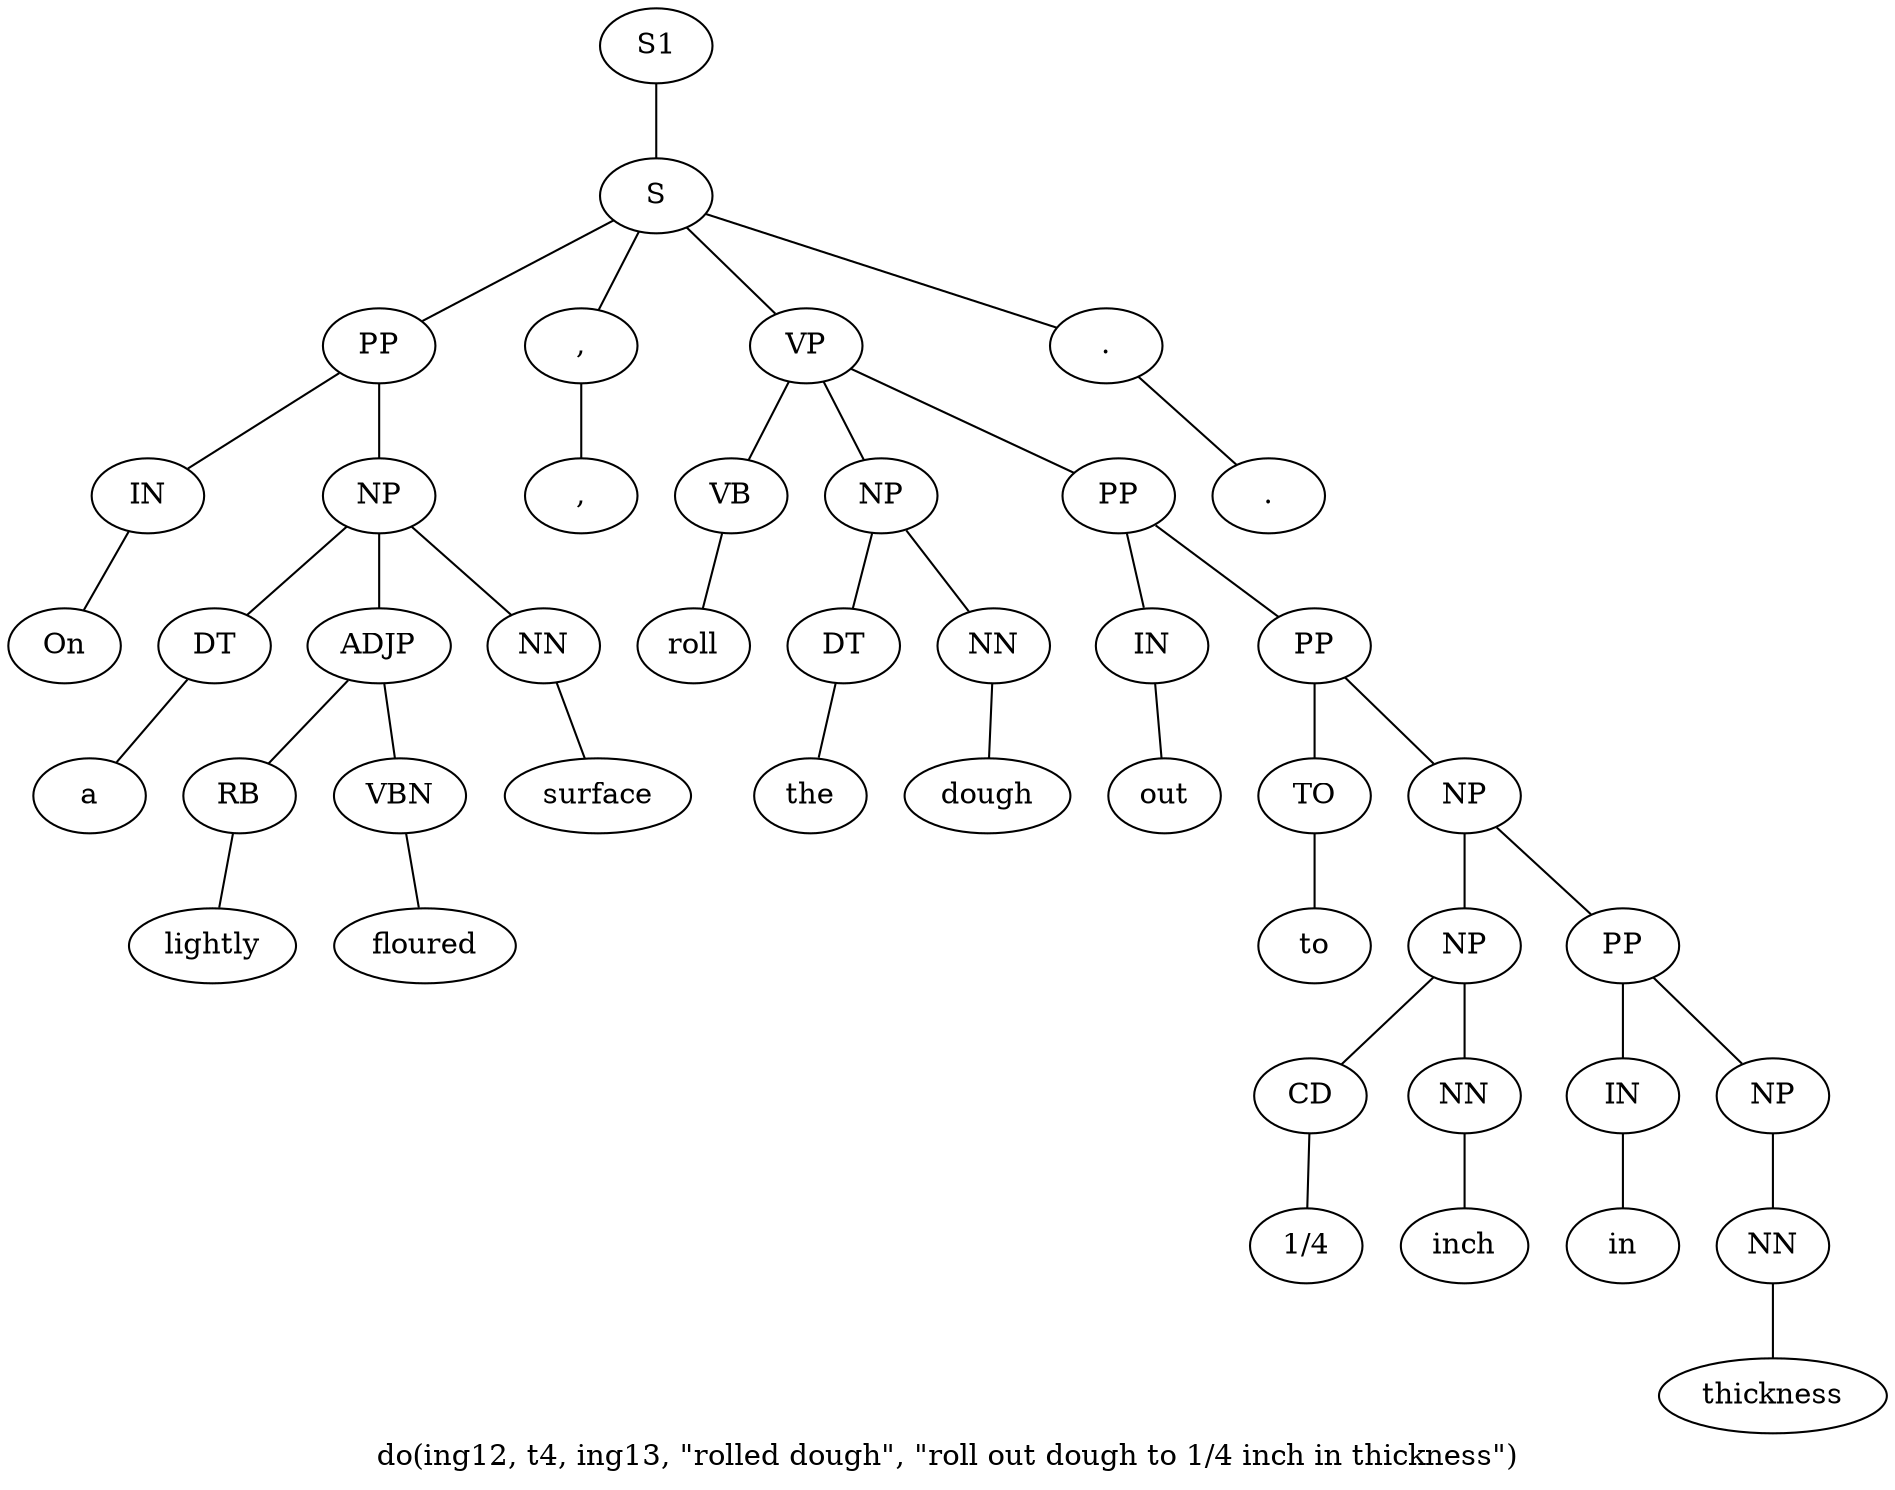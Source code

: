 graph SyntaxGraph {
	label = "do(ing12, t4, ing13, \"rolled dough\", \"roll out dough to 1/4 inch in thickness\")";
	Node0 [label="S1"];
	Node1 [label="S"];
	Node2 [label="PP"];
	Node3 [label="IN"];
	Node4 [label="On"];
	Node5 [label="NP"];
	Node6 [label="DT"];
	Node7 [label="a"];
	Node8 [label="ADJP"];
	Node9 [label="RB"];
	Node10 [label="lightly"];
	Node11 [label="VBN"];
	Node12 [label="floured"];
	Node13 [label="NN"];
	Node14 [label="surface"];
	Node15 [label=","];
	Node16 [label=","];
	Node17 [label="VP"];
	Node18 [label="VB"];
	Node19 [label="roll"];
	Node20 [label="NP"];
	Node21 [label="DT"];
	Node22 [label="the"];
	Node23 [label="NN"];
	Node24 [label="dough"];
	Node25 [label="PP"];
	Node26 [label="IN"];
	Node27 [label="out"];
	Node28 [label="PP"];
	Node29 [label="TO"];
	Node30 [label="to"];
	Node31 [label="NP"];
	Node32 [label="NP"];
	Node33 [label="CD"];
	Node34 [label="1/4"];
	Node35 [label="NN"];
	Node36 [label="inch"];
	Node37 [label="PP"];
	Node38 [label="IN"];
	Node39 [label="in"];
	Node40 [label="NP"];
	Node41 [label="NN"];
	Node42 [label="thickness"];
	Node43 [label="."];
	Node44 [label="."];

	Node0 -- Node1;
	Node1 -- Node2;
	Node1 -- Node15;
	Node1 -- Node17;
	Node1 -- Node43;
	Node2 -- Node3;
	Node2 -- Node5;
	Node3 -- Node4;
	Node5 -- Node6;
	Node5 -- Node8;
	Node5 -- Node13;
	Node6 -- Node7;
	Node8 -- Node9;
	Node8 -- Node11;
	Node9 -- Node10;
	Node11 -- Node12;
	Node13 -- Node14;
	Node15 -- Node16;
	Node17 -- Node18;
	Node17 -- Node20;
	Node17 -- Node25;
	Node18 -- Node19;
	Node20 -- Node21;
	Node20 -- Node23;
	Node21 -- Node22;
	Node23 -- Node24;
	Node25 -- Node26;
	Node25 -- Node28;
	Node26 -- Node27;
	Node28 -- Node29;
	Node28 -- Node31;
	Node29 -- Node30;
	Node31 -- Node32;
	Node31 -- Node37;
	Node32 -- Node33;
	Node32 -- Node35;
	Node33 -- Node34;
	Node35 -- Node36;
	Node37 -- Node38;
	Node37 -- Node40;
	Node38 -- Node39;
	Node40 -- Node41;
	Node41 -- Node42;
	Node43 -- Node44;
}